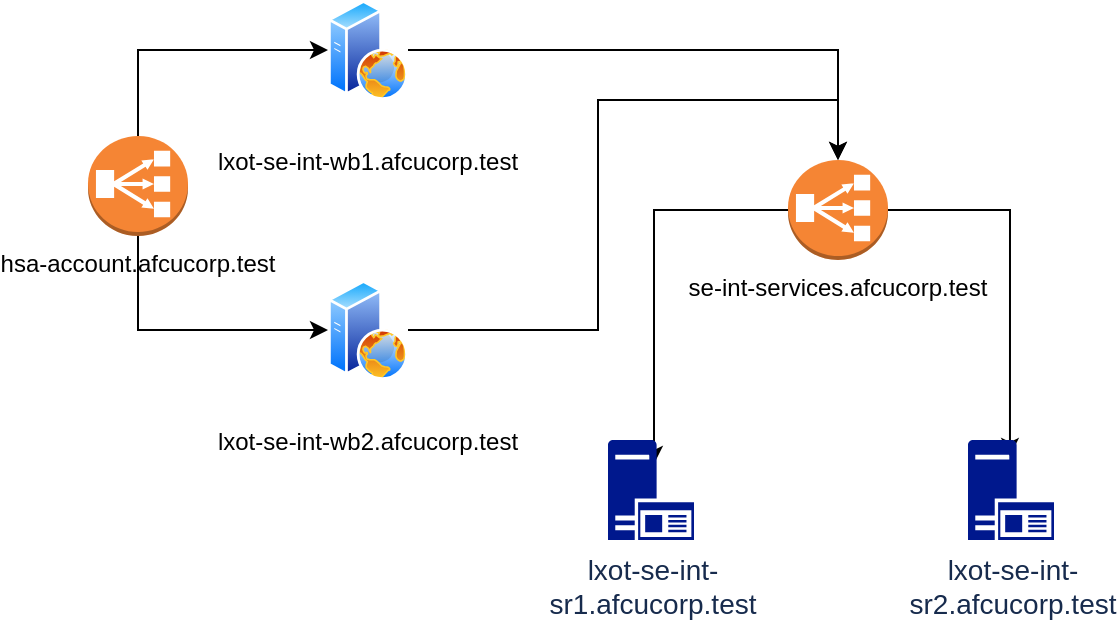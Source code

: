 <mxfile version="12.9.4" type="github">
  <diagram name="Page-1" id="822b0af5-4adb-64df-f703-e8dfc1f81529">
    <mxGraphModel dx="1186" dy="627" grid="1" gridSize="10" guides="1" tooltips="1" connect="1" arrows="1" fold="1" page="1" pageScale="1" pageWidth="1100" pageHeight="850" background="#ffffff" math="0" shadow="0">
      <root>
        <mxCell id="0" />
        <mxCell id="1" parent="0" />
        <mxCell id="OMYVVOx9wpx7E8CzXibZ-20" style="edgeStyle=orthogonalEdgeStyle;rounded=0;orthogonalLoop=1;jettySize=auto;html=1;exitX=0.5;exitY=0;exitDx=0;exitDy=0;exitPerimeter=0;entryX=0;entryY=0.5;entryDx=0;entryDy=0;" edge="1" parent="1" source="OMYVVOx9wpx7E8CzXibZ-7" target="OMYVVOx9wpx7E8CzXibZ-9">
          <mxGeometry relative="1" as="geometry" />
        </mxCell>
        <mxCell id="OMYVVOx9wpx7E8CzXibZ-21" style="edgeStyle=orthogonalEdgeStyle;rounded=0;orthogonalLoop=1;jettySize=auto;html=1;exitX=0.5;exitY=1;exitDx=0;exitDy=0;exitPerimeter=0;entryX=0;entryY=0.5;entryDx=0;entryDy=0;" edge="1" parent="1" source="OMYVVOx9wpx7E8CzXibZ-7" target="OMYVVOx9wpx7E8CzXibZ-10">
          <mxGeometry relative="1" as="geometry" />
        </mxCell>
        <mxCell id="OMYVVOx9wpx7E8CzXibZ-7" value="hsa-account.afcucorp.test" style="outlineConnect=0;dashed=0;verticalLabelPosition=bottom;verticalAlign=top;align=center;shape=mxgraph.aws3.classic_load_balancer;fillColor=#F58534;gradientColor=none;" vertex="1" parent="1">
          <mxGeometry x="460" y="128" width="50" height="50" as="geometry" />
        </mxCell>
        <mxCell id="OMYVVOx9wpx7E8CzXibZ-22" style="edgeStyle=orthogonalEdgeStyle;rounded=0;orthogonalLoop=1;jettySize=auto;html=1;exitX=0;exitY=0.5;exitDx=0;exitDy=0;exitPerimeter=0;entryX=0.535;entryY=0.24;entryDx=0;entryDy=0;entryPerimeter=0;" edge="1" parent="1" source="OMYVVOx9wpx7E8CzXibZ-8" target="OMYVVOx9wpx7E8CzXibZ-11">
          <mxGeometry relative="1" as="geometry" />
        </mxCell>
        <mxCell id="OMYVVOx9wpx7E8CzXibZ-23" style="edgeStyle=orthogonalEdgeStyle;rounded=0;orthogonalLoop=1;jettySize=auto;html=1;exitX=1;exitY=0.5;exitDx=0;exitDy=0;exitPerimeter=0;entryX=0.488;entryY=0.16;entryDx=0;entryDy=0;entryPerimeter=0;" edge="1" parent="1" source="OMYVVOx9wpx7E8CzXibZ-8" target="OMYVVOx9wpx7E8CzXibZ-12">
          <mxGeometry relative="1" as="geometry" />
        </mxCell>
        <mxCell id="OMYVVOx9wpx7E8CzXibZ-8" value="se-int-services.afcucorp.test" style="outlineConnect=0;dashed=0;verticalLabelPosition=bottom;verticalAlign=top;align=center;shape=mxgraph.aws3.classic_load_balancer;fillColor=#F58534;gradientColor=none;" vertex="1" parent="1">
          <mxGeometry x="810" y="140" width="50" height="50" as="geometry" />
        </mxCell>
        <mxCell id="OMYVVOx9wpx7E8CzXibZ-24" style="edgeStyle=orthogonalEdgeStyle;rounded=0;orthogonalLoop=1;jettySize=auto;html=1;exitX=1;exitY=0.5;exitDx=0;exitDy=0;" edge="1" parent="1" source="OMYVVOx9wpx7E8CzXibZ-9" target="OMYVVOx9wpx7E8CzXibZ-8">
          <mxGeometry relative="1" as="geometry" />
        </mxCell>
        <mxCell id="OMYVVOx9wpx7E8CzXibZ-9" value="&#xa;lxot-se-int-wb1.afcucorp.test" style="aspect=fixed;perimeter=ellipsePerimeter;align=center;shadow=0;dashed=0;spacingTop=3;image;image=img/lib/active_directory/web_server.svg;" vertex="1" parent="1">
          <mxGeometry x="580" y="60" width="40" height="50" as="geometry" />
        </mxCell>
        <mxCell id="OMYVVOx9wpx7E8CzXibZ-26" style="edgeStyle=orthogonalEdgeStyle;rounded=0;orthogonalLoop=1;jettySize=auto;html=1;exitX=1;exitY=0.5;exitDx=0;exitDy=0;entryX=0.5;entryY=0;entryDx=0;entryDy=0;entryPerimeter=0;" edge="1" parent="1" source="OMYVVOx9wpx7E8CzXibZ-10" target="OMYVVOx9wpx7E8CzXibZ-8">
          <mxGeometry relative="1" as="geometry">
            <Array as="points">
              <mxPoint x="715" y="225" />
              <mxPoint x="715" y="110" />
              <mxPoint x="835" y="110" />
            </Array>
          </mxGeometry>
        </mxCell>
        <mxCell id="OMYVVOx9wpx7E8CzXibZ-10" value="&#xa;lxot-se-int-wb2.afcucorp.test" style="aspect=fixed;perimeter=ellipsePerimeter;align=center;shadow=0;dashed=0;spacingTop=3;image;image=img/lib/active_directory/web_server.svg;imageBorder=none;labelBorderColor=none;" vertex="1" parent="1">
          <mxGeometry x="580" y="200" width="40" height="50" as="geometry" />
        </mxCell>
        <mxCell id="OMYVVOx9wpx7E8CzXibZ-11" value="&lt;span style=&quot;color: rgb(23 , 43 , 77) ; font-family: , , &amp;#34;segoe ui&amp;#34; , &amp;#34;roboto&amp;#34; , &amp;#34;oxygen&amp;#34; , &amp;#34;ubuntu&amp;#34; , &amp;#34;fira sans&amp;#34; , &amp;#34;droid sans&amp;#34; , &amp;#34;helvetica neue&amp;#34; , sans-serif ; font-size: 14px ; text-align: left ; white-space: normal ; background-color: rgb(255 , 255 , 255)&quot;&gt;lxot-se-int-sr1.afcucorp.test&lt;/span&gt;" style="aspect=fixed;pointerEvents=1;shadow=0;dashed=0;html=1;strokeColor=none;labelPosition=center;verticalLabelPosition=bottom;verticalAlign=top;align=center;fillColor=#00188D;shape=mxgraph.mscae.enterprise.application_server2" vertex="1" parent="1">
          <mxGeometry x="720" y="280" width="43" height="50" as="geometry" />
        </mxCell>
        <mxCell id="OMYVVOx9wpx7E8CzXibZ-12" value="&lt;span style=&quot;color: rgb(23 , 43 , 77) ; font-family: , , &amp;#34;segoe ui&amp;#34; , &amp;#34;roboto&amp;#34; , &amp;#34;oxygen&amp;#34; , &amp;#34;ubuntu&amp;#34; , &amp;#34;fira sans&amp;#34; , &amp;#34;droid sans&amp;#34; , &amp;#34;helvetica neue&amp;#34; , sans-serif ; font-size: 14px ; text-align: left ; white-space: normal ; background-color: rgb(255 , 255 , 255)&quot;&gt;lxot-se-int-sr2.afcucorp.test&lt;br&gt;&lt;/span&gt;" style="aspect=fixed;pointerEvents=1;shadow=0;dashed=0;html=1;strokeColor=none;labelPosition=center;verticalLabelPosition=bottom;verticalAlign=top;align=center;fillColor=#00188D;shape=mxgraph.mscae.enterprise.application_server2" vertex="1" parent="1">
          <mxGeometry x="900" y="280" width="43" height="50" as="geometry" />
        </mxCell>
      </root>
    </mxGraphModel>
  </diagram>
</mxfile>
